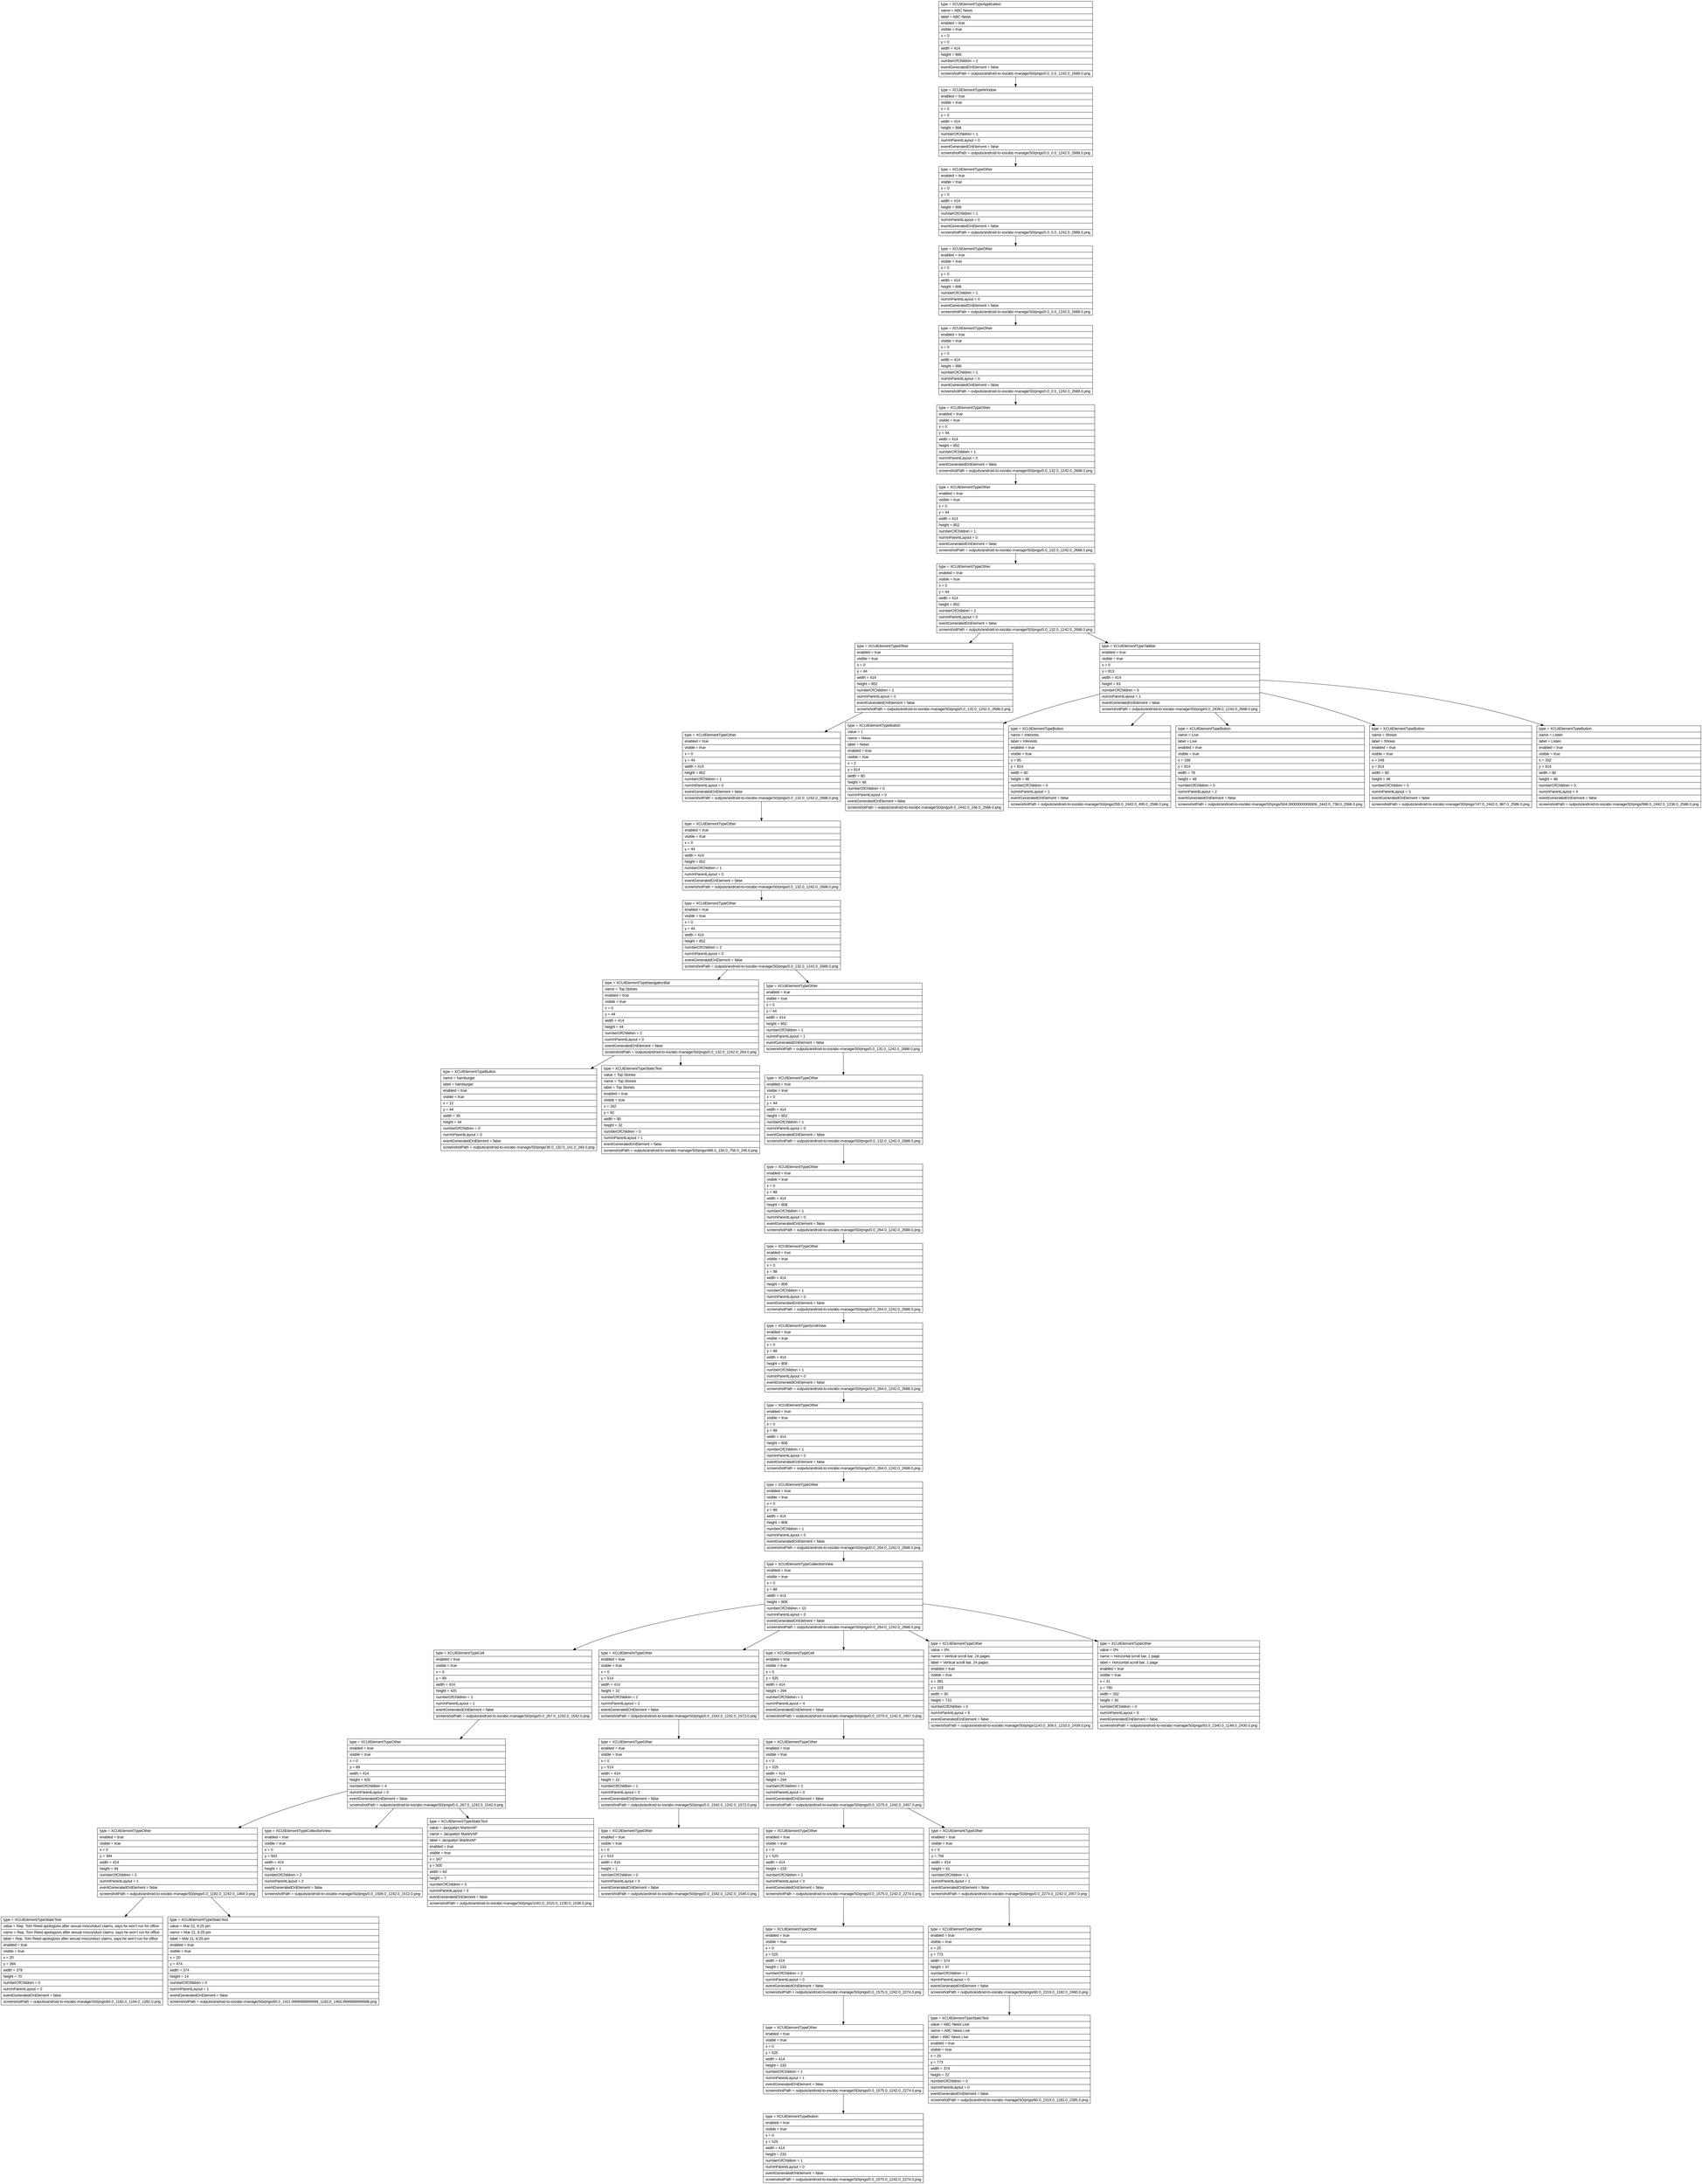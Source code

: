 digraph Layout {

	node [shape=record fontname=Arial];

	0	[label="{type = XCUIElementTypeApplication\l|name = ABC News\l|label = ABC News\l|enabled = true\l|visible = true\l|x = 0\l|y = 0\l|width = 414\l|height = 896\l|numberOfChildren = 2\l|eventGeneratedOnElement = false \l|screenshotPath = outputs/android-to-ios/abc-manage/S0/pngs/0.0_0.0_1242.0_2688.0.png\l}"]
	1	[label="{type = XCUIElementTypeWindow\l|enabled = true\l|visible = true\l|x = 0\l|y = 0\l|width = 414\l|height = 896\l|numberOfChildren = 1\l|numInParentLayout = 0\l|eventGeneratedOnElement = false \l|screenshotPath = outputs/android-to-ios/abc-manage/S0/pngs/0.0_0.0_1242.0_2688.0.png\l}"]
	2	[label="{type = XCUIElementTypeOther\l|enabled = true\l|visible = true\l|x = 0\l|y = 0\l|width = 414\l|height = 896\l|numberOfChildren = 1\l|numInParentLayout = 0\l|eventGeneratedOnElement = false \l|screenshotPath = outputs/android-to-ios/abc-manage/S0/pngs/0.0_0.0_1242.0_2688.0.png\l}"]
	3	[label="{type = XCUIElementTypeOther\l|enabled = true\l|visible = true\l|x = 0\l|y = 0\l|width = 414\l|height = 896\l|numberOfChildren = 1\l|numInParentLayout = 0\l|eventGeneratedOnElement = false \l|screenshotPath = outputs/android-to-ios/abc-manage/S0/pngs/0.0_0.0_1242.0_2688.0.png\l}"]
	4	[label="{type = XCUIElementTypeOther\l|enabled = true\l|visible = true\l|x = 0\l|y = 0\l|width = 414\l|height = 896\l|numberOfChildren = 1\l|numInParentLayout = 0\l|eventGeneratedOnElement = false \l|screenshotPath = outputs/android-to-ios/abc-manage/S0/pngs/0.0_0.0_1242.0_2688.0.png\l}"]
	5	[label="{type = XCUIElementTypeOther\l|enabled = true\l|visible = true\l|x = 0\l|y = 44\l|width = 414\l|height = 852\l|numberOfChildren = 1\l|numInParentLayout = 0\l|eventGeneratedOnElement = false \l|screenshotPath = outputs/android-to-ios/abc-manage/S0/pngs/0.0_132.0_1242.0_2688.0.png\l}"]
	6	[label="{type = XCUIElementTypeOther\l|enabled = true\l|visible = true\l|x = 0\l|y = 44\l|width = 414\l|height = 852\l|numberOfChildren = 1\l|numInParentLayout = 0\l|eventGeneratedOnElement = false \l|screenshotPath = outputs/android-to-ios/abc-manage/S0/pngs/0.0_132.0_1242.0_2688.0.png\l}"]
	7	[label="{type = XCUIElementTypeOther\l|enabled = true\l|visible = true\l|x = 0\l|y = 44\l|width = 414\l|height = 852\l|numberOfChildren = 2\l|numInParentLayout = 0\l|eventGeneratedOnElement = false \l|screenshotPath = outputs/android-to-ios/abc-manage/S0/pngs/0.0_132.0_1242.0_2688.0.png\l}"]
	8	[label="{type = XCUIElementTypeOther\l|enabled = true\l|visible = true\l|x = 0\l|y = 44\l|width = 414\l|height = 852\l|numberOfChildren = 1\l|numInParentLayout = 0\l|eventGeneratedOnElement = false \l|screenshotPath = outputs/android-to-ios/abc-manage/S0/pngs/0.0_132.0_1242.0_2688.0.png\l}"]
	9	[label="{type = XCUIElementTypeTabBar\l|enabled = true\l|visible = true\l|x = 0\l|y = 813\l|width = 414\l|height = 83\l|numberOfChildren = 5\l|numInParentLayout = 1\l|eventGeneratedOnElement = false \l|screenshotPath = outputs/android-to-ios/abc-manage/S0/pngs/0.0_2439.0_1242.0_2688.0.png\l}"]
	10	[label="{type = XCUIElementTypeOther\l|enabled = true\l|visible = true\l|x = 0\l|y = 44\l|width = 414\l|height = 852\l|numberOfChildren = 1\l|numInParentLayout = 0\l|eventGeneratedOnElement = false \l|screenshotPath = outputs/android-to-ios/abc-manage/S0/pngs/0.0_132.0_1242.0_2688.0.png\l}"]
	11	[label="{type = XCUIElementTypeButton\l|value = 1\l|name = News\l|label = News\l|enabled = true\l|visible = true\l|x = 2\l|y = 814\l|width = 80\l|height = 48\l|numberOfChildren = 0\l|numInParentLayout = 0\l|eventGeneratedOnElement = false \l|screenshotPath = outputs/android-to-ios/abc-manage/S0/pngs/6.0_2442.0_246.0_2586.0.png\l}"]
	12	[label="{type = XCUIElementTypeButton\l|name = Interests\l|label = Interests\l|enabled = true\l|visible = true\l|x = 85\l|y = 814\l|width = 80\l|height = 48\l|numberOfChildren = 0\l|numInParentLayout = 1\l|eventGeneratedOnElement = false \l|screenshotPath = outputs/android-to-ios/abc-manage/S0/pngs/255.0_2442.0_495.0_2586.0.png\l}"]
	13	[label="{type = XCUIElementTypeButton\l|name = Live\l|label = Live\l|enabled = true\l|visible = true\l|x = 168\l|y = 814\l|width = 78\l|height = 48\l|numberOfChildren = 0\l|numInParentLayout = 2\l|eventGeneratedOnElement = false \l|screenshotPath = outputs/android-to-ios/abc-manage/S0/pngs/504.00000000000006_2442.0_738.0_2586.0.png\l}"]
	14	[label="{type = XCUIElementTypeButton\l|name = Shows\l|label = Shows\l|enabled = true\l|visible = true\l|x = 249\l|y = 814\l|width = 80\l|height = 48\l|numberOfChildren = 0\l|numInParentLayout = 3\l|eventGeneratedOnElement = false \l|screenshotPath = outputs/android-to-ios/abc-manage/S0/pngs/747.0_2442.0_987.0_2586.0.png\l}"]
	15	[label="{type = XCUIElementTypeButton\l|name = Listen\l|label = Listen\l|enabled = true\l|visible = true\l|x = 332\l|y = 814\l|width = 80\l|height = 48\l|numberOfChildren = 0\l|numInParentLayout = 4\l|eventGeneratedOnElement = false \l|screenshotPath = outputs/android-to-ios/abc-manage/S0/pngs/996.0_2442.0_1236.0_2586.0.png\l}"]
	16	[label="{type = XCUIElementTypeOther\l|enabled = true\l|visible = true\l|x = 0\l|y = 44\l|width = 414\l|height = 852\l|numberOfChildren = 1\l|numInParentLayout = 0\l|eventGeneratedOnElement = false \l|screenshotPath = outputs/android-to-ios/abc-manage/S0/pngs/0.0_132.0_1242.0_2688.0.png\l}"]
	17	[label="{type = XCUIElementTypeOther\l|enabled = true\l|visible = true\l|x = 0\l|y = 44\l|width = 414\l|height = 852\l|numberOfChildren = 2\l|numInParentLayout = 0\l|eventGeneratedOnElement = false \l|screenshotPath = outputs/android-to-ios/abc-manage/S0/pngs/0.0_132.0_1242.0_2688.0.png\l}"]
	18	[label="{type = XCUIElementTypeNavigationBar\l|name = Top Stories\l|enabled = true\l|visible = true\l|x = 0\l|y = 44\l|width = 414\l|height = 44\l|numberOfChildren = 2\l|numInParentLayout = 0\l|eventGeneratedOnElement = false \l|screenshotPath = outputs/android-to-ios/abc-manage/S0/pngs/0.0_132.0_1242.0_264.0.png\l}"]
	19	[label="{type = XCUIElementTypeOther\l|enabled = true\l|visible = true\l|x = 0\l|y = 44\l|width = 414\l|height = 852\l|numberOfChildren = 1\l|numInParentLayout = 1\l|eventGeneratedOnElement = false \l|screenshotPath = outputs/android-to-ios/abc-manage/S0/pngs/0.0_132.0_1242.0_2688.0.png\l}"]
	20	[label="{type = XCUIElementTypeButton\l|name = hamburger\l|label = hamburger\l|enabled = true\l|visible = true\l|x = 12\l|y = 44\l|width = 35\l|height = 44\l|numberOfChildren = 0\l|numInParentLayout = 0\l|eventGeneratedOnElement = false \l|screenshotPath = outputs/android-to-ios/abc-manage/S0/pngs/36.0_132.0_141.0_264.0.png\l}"]
	21	[label="{type = XCUIElementTypeStaticText\l|value = Top Stories\l|name = Top Stories\l|label = Top Stories\l|enabled = true\l|visible = true\l|x = 162\l|y = 50\l|width = 90\l|height = 32\l|numberOfChildren = 0\l|numInParentLayout = 1\l|eventGeneratedOnElement = false \l|screenshotPath = outputs/android-to-ios/abc-manage/S0/pngs/486.0_150.0_756.0_246.0.png\l}"]
	22	[label="{type = XCUIElementTypeOther\l|enabled = true\l|visible = true\l|x = 0\l|y = 44\l|width = 414\l|height = 852\l|numberOfChildren = 1\l|numInParentLayout = 0\l|eventGeneratedOnElement = false \l|screenshotPath = outputs/android-to-ios/abc-manage/S0/pngs/0.0_132.0_1242.0_2688.0.png\l}"]
	23	[label="{type = XCUIElementTypeOther\l|enabled = true\l|visible = true\l|x = 0\l|y = 88\l|width = 414\l|height = 808\l|numberOfChildren = 1\l|numInParentLayout = 0\l|eventGeneratedOnElement = false \l|screenshotPath = outputs/android-to-ios/abc-manage/S0/pngs/0.0_264.0_1242.0_2688.0.png\l}"]
	24	[label="{type = XCUIElementTypeOther\l|enabled = true\l|visible = true\l|x = 0\l|y = 88\l|width = 414\l|height = 808\l|numberOfChildren = 1\l|numInParentLayout = 0\l|eventGeneratedOnElement = false \l|screenshotPath = outputs/android-to-ios/abc-manage/S0/pngs/0.0_264.0_1242.0_2688.0.png\l}"]
	25	[label="{type = XCUIElementTypeScrollView\l|enabled = true\l|visible = true\l|x = 0\l|y = 88\l|width = 414\l|height = 808\l|numberOfChildren = 1\l|numInParentLayout = 0\l|eventGeneratedOnElement = false \l|screenshotPath = outputs/android-to-ios/abc-manage/S0/pngs/0.0_264.0_1242.0_2688.0.png\l}"]
	26	[label="{type = XCUIElementTypeOther\l|enabled = true\l|visible = true\l|x = 0\l|y = 88\l|width = 414\l|height = 808\l|numberOfChildren = 1\l|numInParentLayout = 0\l|eventGeneratedOnElement = false \l|screenshotPath = outputs/android-to-ios/abc-manage/S0/pngs/0.0_264.0_1242.0_2688.0.png\l}"]
	27	[label="{type = XCUIElementTypeOther\l|enabled = true\l|visible = true\l|x = 0\l|y = 88\l|width = 414\l|height = 808\l|numberOfChildren = 1\l|numInParentLayout = 0\l|eventGeneratedOnElement = false \l|screenshotPath = outputs/android-to-ios/abc-manage/S0/pngs/0.0_264.0_1242.0_2688.0.png\l}"]
	28	[label="{type = XCUIElementTypeCollectionView\l|enabled = true\l|visible = true\l|x = 0\l|y = 88\l|width = 414\l|height = 808\l|numberOfChildren = 10\l|numInParentLayout = 0\l|eventGeneratedOnElement = false \l|screenshotPath = outputs/android-to-ios/abc-manage/S0/pngs/0.0_264.0_1242.0_2688.0.png\l}"]
	29	[label="{type = XCUIElementTypeCell\l|enabled = true\l|visible = true\l|x = 0\l|y = 89\l|width = 414\l|height = 425\l|numberOfChildren = 1\l|numInParentLayout = 1\l|eventGeneratedOnElement = false \l|screenshotPath = outputs/android-to-ios/abc-manage/S0/pngs/0.0_267.0_1242.0_1542.0.png\l}"]
	30	[label="{type = XCUIElementTypeOther\l|enabled = true\l|visible = true\l|x = 0\l|y = 514\l|width = 414\l|height = 10\l|numberOfChildren = 1\l|numInParentLayout = 2\l|eventGeneratedOnElement = false \l|screenshotPath = outputs/android-to-ios/abc-manage/S0/pngs/0.0_1542.0_1242.0_1572.0.png\l}"]
	31	[label="{type = XCUIElementTypeCell\l|enabled = true\l|visible = true\l|x = 0\l|y = 525\l|width = 414\l|height = 294\l|numberOfChildren = 1\l|numInParentLayout = 4\l|eventGeneratedOnElement = false \l|screenshotPath = outputs/android-to-ios/abc-manage/S0/pngs/0.0_1575.0_1242.0_2457.0.png\l}"]
	32	[label="{type = XCUIElementTypeOther\l|value = 0%\l|name = Vertical scroll bar, 24 pages\l|label = Vertical scroll bar, 24 pages\l|enabled = true\l|visible = true\l|x = 381\l|y = 103\l|width = 30\l|height = 710\l|numberOfChildren = 0\l|numInParentLayout = 8\l|eventGeneratedOnElement = false \l|screenshotPath = outputs/android-to-ios/abc-manage/S0/pngs/1143.0_309.0_1233.0_2439.0.png\l}"]
	33	[label="{type = XCUIElementTypeOther\l|value = 0%\l|name = Horizontal scroll bar, 1 page\l|label = Horizontal scroll bar, 1 page\l|enabled = true\l|visible = true\l|x = 31\l|y = 780\l|width = 352\l|height = 30\l|numberOfChildren = 0\l|numInParentLayout = 9\l|eventGeneratedOnElement = false \l|screenshotPath = outputs/android-to-ios/abc-manage/S0/pngs/93.0_2340.0_1149.0_2430.0.png\l}"]
	34	[label="{type = XCUIElementTypeOther\l|enabled = true\l|visible = true\l|x = 0\l|y = 89\l|width = 414\l|height = 425\l|numberOfChildren = 4\l|numInParentLayout = 0\l|eventGeneratedOnElement = false \l|screenshotPath = outputs/android-to-ios/abc-manage/S0/pngs/0.0_267.0_1242.0_1542.0.png\l}"]
	35	[label="{type = XCUIElementTypeOther\l|enabled = true\l|visible = true\l|x = 0\l|y = 514\l|width = 414\l|height = 10\l|numberOfChildren = 1\l|numInParentLayout = 0\l|eventGeneratedOnElement = false \l|screenshotPath = outputs/android-to-ios/abc-manage/S0/pngs/0.0_1542.0_1242.0_1572.0.png\l}"]
	36	[label="{type = XCUIElementTypeOther\l|enabled = true\l|visible = true\l|x = 0\l|y = 525\l|width = 414\l|height = 294\l|numberOfChildren = 2\l|numInParentLayout = 0\l|eventGeneratedOnElement = false \l|screenshotPath = outputs/android-to-ios/abc-manage/S0/pngs/0.0_1575.0_1242.0_2457.0.png\l}"]
	37	[label="{type = XCUIElementTypeOther\l|enabled = true\l|visible = true\l|x = 0\l|y = 394\l|width = 414\l|height = 94\l|numberOfChildren = 2\l|numInParentLayout = 1\l|eventGeneratedOnElement = false \l|screenshotPath = outputs/android-to-ios/abc-manage/S0/pngs/0.0_1182.0_1242.0_1464.0.png\l}"]
	38	[label="{type = XCUIElementTypeCollectionView\l|enabled = true\l|visible = true\l|x = 0\l|y = 503\l|width = 414\l|height = 1\l|numberOfChildren = 2\l|numInParentLayout = 2\l|eventGeneratedOnElement = false \l|screenshotPath = outputs/android-to-ios/abc-manage/S0/pngs/0.0_1509.0_1242.0_1512.0.png\l}"]
	39	[label="{type = XCUIElementTypeStaticText\l|value = Jacquelyn Martin/AP\l|name = Jacquelyn Martin/AP\l|label = Jacquelyn Martin/AP\l|enabled = true\l|visible = true\l|x = 347\l|y = 505\l|width = 63\l|height = 7\l|numberOfChildren = 0\l|numInParentLayout = 3\l|eventGeneratedOnElement = false \l|screenshotPath = outputs/android-to-ios/abc-manage/S0/pngs/1041.0_1515.0_1230.0_1536.0.png\l}"]
	40	[label="{type = XCUIElementTypeOther\l|enabled = true\l|visible = true\l|x = 0\l|y = 514\l|width = 414\l|height = 1\l|numberOfChildren = 0\l|numInParentLayout = 0\l|eventGeneratedOnElement = false \l|screenshotPath = outputs/android-to-ios/abc-manage/S0/pngs/0.0_1542.0_1242.0_1545.0.png\l}"]
	41	[label="{type = XCUIElementTypeOther\l|enabled = true\l|visible = true\l|x = 0\l|y = 525\l|width = 414\l|height = 233\l|numberOfChildren = 1\l|numInParentLayout = 0\l|eventGeneratedOnElement = false \l|screenshotPath = outputs/android-to-ios/abc-manage/S0/pngs/0.0_1575.0_1242.0_2274.0.png\l}"]
	42	[label="{type = XCUIElementTypeOther\l|enabled = true\l|visible = true\l|x = 0\l|y = 758\l|width = 414\l|height = 61\l|numberOfChildren = 1\l|numInParentLayout = 1\l|eventGeneratedOnElement = false \l|screenshotPath = outputs/android-to-ios/abc-manage/S0/pngs/0.0_2274.0_1242.0_2457.0.png\l}"]
	43	[label="{type = XCUIElementTypeStaticText\l|value = Rep. Tom Reed apologizes after sexual misconduct claims, says he won't run for office\l|name = Rep. Tom Reed apologizes after sexual misconduct claims, says he won't run for office\l|label = Rep. Tom Reed apologizes after sexual misconduct claims, says he won't run for office\l|enabled = true\l|visible = true\l|x = 20\l|y = 394\l|width = 378\l|height = 70\l|numberOfChildren = 0\l|numInParentLayout = 0\l|eventGeneratedOnElement = false \l|screenshotPath = outputs/android-to-ios/abc-manage/S0/pngs/60.0_1182.0_1194.0_1392.0.png\l}"]
	44	[label="{type = XCUIElementTypeStaticText\l|value = Mar 21, 6:25 pm\l|name = Mar 21, 6:25 pm\l|label = Mar 21, 6:25 pm\l|enabled = true\l|visible = true\l|x = 20\l|y = 474\l|width = 374\l|height = 14\l|numberOfChildren = 0\l|numInParentLayout = 1\l|eventGeneratedOnElement = false \l|screenshotPath = outputs/android-to-ios/abc-manage/S0/pngs/60.0_1421.9999999999998_1182.0_1463.9999999999998.png\l}"]
	45	[label="{type = XCUIElementTypeOther\l|enabled = true\l|visible = true\l|x = 0\l|y = 525\l|width = 414\l|height = 233\l|numberOfChildren = 2\l|numInParentLayout = 0\l|eventGeneratedOnElement = false \l|screenshotPath = outputs/android-to-ios/abc-manage/S0/pngs/0.0_1575.0_1242.0_2274.0.png\l}"]
	46	[label="{type = XCUIElementTypeOther\l|enabled = true\l|visible = true\l|x = 20\l|y = 773\l|width = 374\l|height = 47\l|numberOfChildren = 1\l|numInParentLayout = 0\l|eventGeneratedOnElement = false \l|screenshotPath = outputs/android-to-ios/abc-manage/S0/pngs/60.0_2319.0_1182.0_2460.0.png\l}"]
	47	[label="{type = XCUIElementTypeOther\l|enabled = true\l|visible = true\l|x = 0\l|y = 525\l|width = 414\l|height = 233\l|numberOfChildren = 1\l|numInParentLayout = 1\l|eventGeneratedOnElement = false \l|screenshotPath = outputs/android-to-ios/abc-manage/S0/pngs/0.0_1575.0_1242.0_2274.0.png\l}"]
	48	[label="{type = XCUIElementTypeStaticText\l|value = ABC News Live\l|name = ABC News Live\l|label = ABC News Live\l|enabled = true\l|visible = true\l|x = 20\l|y = 773\l|width = 374\l|height = 22\l|numberOfChildren = 0\l|numInParentLayout = 0\l|eventGeneratedOnElement = false \l|screenshotPath = outputs/android-to-ios/abc-manage/S0/pngs/60.0_2319.0_1182.0_2385.0.png\l}"]
	49	[label="{type = XCUIElementTypeButton\l|enabled = true\l|visible = true\l|x = 0\l|y = 525\l|width = 414\l|height = 233\l|numberOfChildren = 1\l|numInParentLayout = 0\l|eventGeneratedOnElement = false \l|screenshotPath = outputs/android-to-ios/abc-manage/S0/pngs/0.0_1575.0_1242.0_2274.0.png\l}"]


	0 -> 1
	1 -> 2
	2 -> 3
	3 -> 4
	4 -> 5
	5 -> 6
	6 -> 7
	7 -> 8
	7 -> 9
	8 -> 10
	9 -> 11
	9 -> 12
	9 -> 13
	9 -> 14
	9 -> 15
	10 -> 16
	16 -> 17
	17 -> 18
	17 -> 19
	18 -> 20
	18 -> 21
	19 -> 22
	22 -> 23
	23 -> 24
	24 -> 25
	25 -> 26
	26 -> 27
	27 -> 28
	28 -> 29
	28 -> 30
	28 -> 31
	28 -> 32
	28 -> 33
	29 -> 34
	30 -> 35
	31 -> 36
	34 -> 37
	34 -> 38
	34 -> 39
	35 -> 40
	36 -> 41
	36 -> 42
	37 -> 43
	37 -> 44
	41 -> 45
	42 -> 46
	45 -> 47
	46 -> 48
	47 -> 49


}